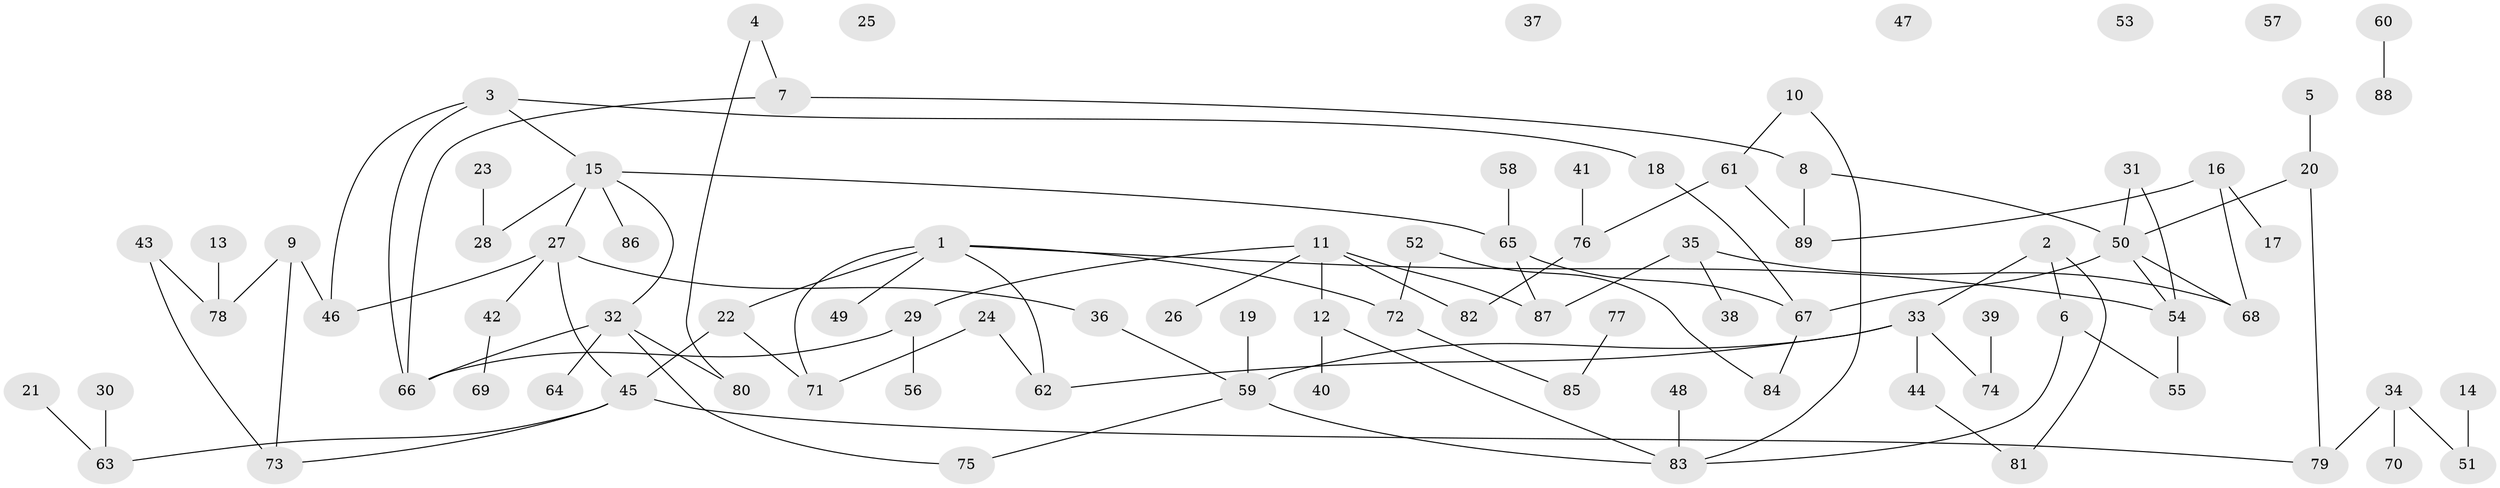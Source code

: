 // Generated by graph-tools (version 1.1) at 2025/39/03/09/25 04:39:55]
// undirected, 89 vertices, 106 edges
graph export_dot {
graph [start="1"]
  node [color=gray90,style=filled];
  1;
  2;
  3;
  4;
  5;
  6;
  7;
  8;
  9;
  10;
  11;
  12;
  13;
  14;
  15;
  16;
  17;
  18;
  19;
  20;
  21;
  22;
  23;
  24;
  25;
  26;
  27;
  28;
  29;
  30;
  31;
  32;
  33;
  34;
  35;
  36;
  37;
  38;
  39;
  40;
  41;
  42;
  43;
  44;
  45;
  46;
  47;
  48;
  49;
  50;
  51;
  52;
  53;
  54;
  55;
  56;
  57;
  58;
  59;
  60;
  61;
  62;
  63;
  64;
  65;
  66;
  67;
  68;
  69;
  70;
  71;
  72;
  73;
  74;
  75;
  76;
  77;
  78;
  79;
  80;
  81;
  82;
  83;
  84;
  85;
  86;
  87;
  88;
  89;
  1 -- 22;
  1 -- 49;
  1 -- 54;
  1 -- 62;
  1 -- 71;
  1 -- 72;
  2 -- 6;
  2 -- 33;
  2 -- 81;
  3 -- 15;
  3 -- 18;
  3 -- 46;
  3 -- 66;
  4 -- 7;
  4 -- 80;
  5 -- 20;
  6 -- 55;
  6 -- 83;
  7 -- 8;
  7 -- 66;
  8 -- 50;
  8 -- 89;
  9 -- 46;
  9 -- 73;
  9 -- 78;
  10 -- 61;
  10 -- 83;
  11 -- 12;
  11 -- 26;
  11 -- 29;
  11 -- 82;
  11 -- 87;
  12 -- 40;
  12 -- 83;
  13 -- 78;
  14 -- 51;
  15 -- 27;
  15 -- 28;
  15 -- 32;
  15 -- 65;
  15 -- 86;
  16 -- 17;
  16 -- 68;
  16 -- 89;
  18 -- 67;
  19 -- 59;
  20 -- 50;
  20 -- 79;
  21 -- 63;
  22 -- 45;
  22 -- 71;
  23 -- 28;
  24 -- 62;
  24 -- 71;
  27 -- 36;
  27 -- 42;
  27 -- 45;
  27 -- 46;
  29 -- 56;
  29 -- 66;
  30 -- 63;
  31 -- 50;
  31 -- 54;
  32 -- 64;
  32 -- 66;
  32 -- 75;
  32 -- 80;
  33 -- 44;
  33 -- 59;
  33 -- 62;
  33 -- 74;
  34 -- 51;
  34 -- 70;
  34 -- 79;
  35 -- 38;
  35 -- 68;
  35 -- 87;
  36 -- 59;
  39 -- 74;
  41 -- 76;
  42 -- 69;
  43 -- 73;
  43 -- 78;
  44 -- 81;
  45 -- 63;
  45 -- 73;
  45 -- 79;
  48 -- 83;
  50 -- 54;
  50 -- 67;
  50 -- 68;
  52 -- 72;
  52 -- 84;
  54 -- 55;
  58 -- 65;
  59 -- 75;
  59 -- 83;
  60 -- 88;
  61 -- 76;
  61 -- 89;
  65 -- 67;
  65 -- 87;
  67 -- 84;
  72 -- 85;
  76 -- 82;
  77 -- 85;
}
